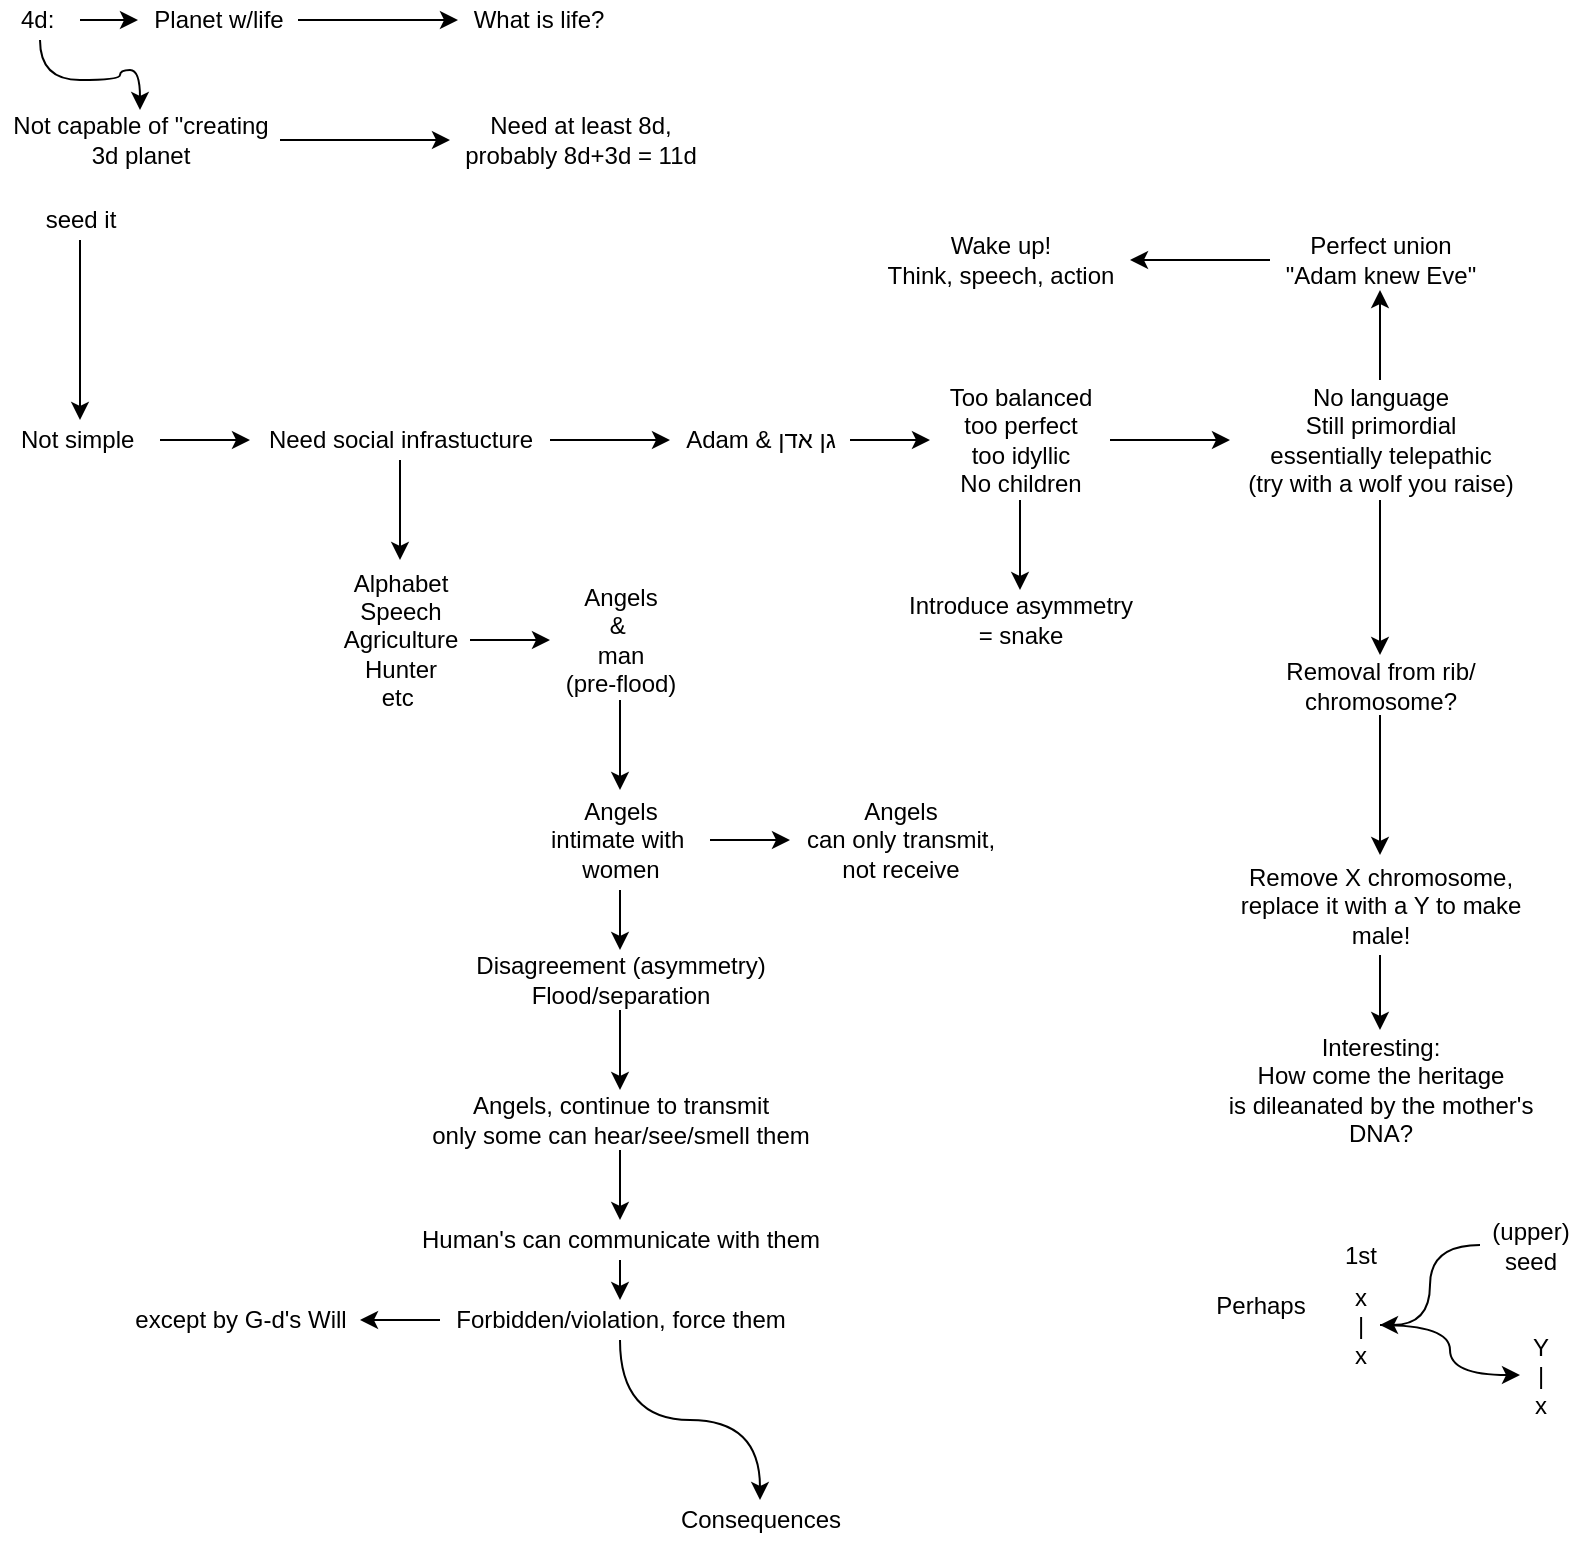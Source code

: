 <mxfile version="19.0.2" type="device"><diagram id="f18SN3u0dYjy3CvFYssj" name="Page-1"><mxGraphModel dx="1102" dy="880" grid="1" gridSize="10" guides="1" tooltips="1" connect="1" arrows="1" fold="1" page="1" pageScale="1" pageWidth="827" pageHeight="1169" math="0" shadow="0"><root><mxCell id="0"/><mxCell id="1" parent="0"/><mxCell id="42dL0J1sD2rqr9W_dOpD-3" value="" style="edgeStyle=orthogonalEdgeStyle;rounded=0;orthogonalLoop=1;jettySize=auto;html=1;" edge="1" parent="1" source="42dL0J1sD2rqr9W_dOpD-1" target="42dL0J1sD2rqr9W_dOpD-2"><mxGeometry relative="1" as="geometry"/></mxCell><mxCell id="42dL0J1sD2rqr9W_dOpD-7" value="" style="edgeStyle=orthogonalEdgeStyle;rounded=0;orthogonalLoop=1;jettySize=auto;html=1;curved=1;" edge="1" parent="1" source="42dL0J1sD2rqr9W_dOpD-1" target="42dL0J1sD2rqr9W_dOpD-6"><mxGeometry relative="1" as="geometry"/></mxCell><mxCell id="42dL0J1sD2rqr9W_dOpD-1" value="4d:&amp;nbsp;" style="text;html=1;align=center;verticalAlign=middle;resizable=0;points=[];autosize=1;strokeColor=none;fillColor=none;" vertex="1" parent="1"><mxGeometry y="20" width="40" height="20" as="geometry"/></mxCell><mxCell id="42dL0J1sD2rqr9W_dOpD-5" value="" style="edgeStyle=orthogonalEdgeStyle;rounded=0;orthogonalLoop=1;jettySize=auto;html=1;" edge="1" parent="1" source="42dL0J1sD2rqr9W_dOpD-2" target="42dL0J1sD2rqr9W_dOpD-4"><mxGeometry relative="1" as="geometry"/></mxCell><mxCell id="42dL0J1sD2rqr9W_dOpD-2" value="Planet w/life" style="text;html=1;align=center;verticalAlign=middle;resizable=0;points=[];autosize=1;strokeColor=none;fillColor=none;" vertex="1" parent="1"><mxGeometry x="69" y="20" width="80" height="20" as="geometry"/></mxCell><mxCell id="42dL0J1sD2rqr9W_dOpD-4" value="What is life?" style="text;html=1;align=center;verticalAlign=middle;resizable=0;points=[];autosize=1;strokeColor=none;fillColor=none;" vertex="1" parent="1"><mxGeometry x="229" y="20" width="80" height="20" as="geometry"/></mxCell><mxCell id="42dL0J1sD2rqr9W_dOpD-9" value="" style="edgeStyle=orthogonalEdgeStyle;curved=1;rounded=0;orthogonalLoop=1;jettySize=auto;html=1;" edge="1" parent="1" source="42dL0J1sD2rqr9W_dOpD-6" target="42dL0J1sD2rqr9W_dOpD-8"><mxGeometry relative="1" as="geometry"/></mxCell><mxCell id="42dL0J1sD2rqr9W_dOpD-6" value="Not capable of &quot;creating&lt;br&gt;3d planet" style="text;html=1;align=center;verticalAlign=middle;resizable=0;points=[];autosize=1;strokeColor=none;fillColor=none;" vertex="1" parent="1"><mxGeometry y="75" width="140" height="30" as="geometry"/></mxCell><mxCell id="42dL0J1sD2rqr9W_dOpD-8" value="Need at least 8d,&lt;br&gt;probably 8d+3d = 11d" style="text;html=1;align=center;verticalAlign=middle;resizable=0;points=[];autosize=1;strokeColor=none;fillColor=none;" vertex="1" parent="1"><mxGeometry x="225" y="75" width="130" height="30" as="geometry"/></mxCell><mxCell id="42dL0J1sD2rqr9W_dOpD-13" value="" style="edgeStyle=orthogonalEdgeStyle;curved=1;rounded=0;orthogonalLoop=1;jettySize=auto;html=1;" edge="1" parent="1" source="42dL0J1sD2rqr9W_dOpD-10" target="42dL0J1sD2rqr9W_dOpD-12"><mxGeometry relative="1" as="geometry"/></mxCell><mxCell id="42dL0J1sD2rqr9W_dOpD-10" value="seed it" style="text;html=1;align=center;verticalAlign=middle;resizable=0;points=[];autosize=1;strokeColor=none;fillColor=none;" vertex="1" parent="1"><mxGeometry x="15" y="120" width="50" height="20" as="geometry"/></mxCell><mxCell id="42dL0J1sD2rqr9W_dOpD-15" value="" style="edgeStyle=orthogonalEdgeStyle;curved=1;rounded=0;orthogonalLoop=1;jettySize=auto;html=1;" edge="1" parent="1" source="42dL0J1sD2rqr9W_dOpD-12" target="42dL0J1sD2rqr9W_dOpD-14"><mxGeometry relative="1" as="geometry"/></mxCell><mxCell id="42dL0J1sD2rqr9W_dOpD-12" value="Not simple&amp;nbsp;" style="text;html=1;align=center;verticalAlign=middle;resizable=0;points=[];autosize=1;strokeColor=none;fillColor=none;" vertex="1" parent="1"><mxGeometry y="230" width="80" height="20" as="geometry"/></mxCell><mxCell id="42dL0J1sD2rqr9W_dOpD-17" value="" style="edgeStyle=orthogonalEdgeStyle;curved=1;rounded=0;orthogonalLoop=1;jettySize=auto;html=1;" edge="1" parent="1" source="42dL0J1sD2rqr9W_dOpD-14" target="42dL0J1sD2rqr9W_dOpD-16"><mxGeometry relative="1" as="geometry"/></mxCell><mxCell id="42dL0J1sD2rqr9W_dOpD-21" value="" style="edgeStyle=orthogonalEdgeStyle;curved=1;rounded=0;orthogonalLoop=1;jettySize=auto;html=1;" edge="1" parent="1" source="42dL0J1sD2rqr9W_dOpD-14" target="42dL0J1sD2rqr9W_dOpD-20"><mxGeometry relative="1" as="geometry"/></mxCell><mxCell id="42dL0J1sD2rqr9W_dOpD-14" value="Need social infrastucture" style="text;html=1;align=center;verticalAlign=middle;resizable=0;points=[];autosize=1;strokeColor=none;fillColor=none;" vertex="1" parent="1"><mxGeometry x="125" y="230" width="150" height="20" as="geometry"/></mxCell><mxCell id="42dL0J1sD2rqr9W_dOpD-19" value="" style="edgeStyle=orthogonalEdgeStyle;curved=1;rounded=0;orthogonalLoop=1;jettySize=auto;html=1;" edge="1" parent="1" source="42dL0J1sD2rqr9W_dOpD-16" target="42dL0J1sD2rqr9W_dOpD-18"><mxGeometry relative="1" as="geometry"/></mxCell><mxCell id="42dL0J1sD2rqr9W_dOpD-16" value="Alphabet&lt;br&gt;Speech&lt;br&gt;Agriculture&lt;br&gt;Hunter&lt;br&gt;etc&amp;nbsp;" style="text;html=1;align=center;verticalAlign=middle;resizable=0;points=[];autosize=1;strokeColor=none;fillColor=none;" vertex="1" parent="1"><mxGeometry x="165" y="300" width="70" height="80" as="geometry"/></mxCell><mxCell id="42dL0J1sD2rqr9W_dOpD-49" value="" style="edgeStyle=orthogonalEdgeStyle;curved=1;rounded=0;orthogonalLoop=1;jettySize=auto;html=1;" edge="1" parent="1" source="42dL0J1sD2rqr9W_dOpD-18" target="42dL0J1sD2rqr9W_dOpD-48"><mxGeometry relative="1" as="geometry"/></mxCell><mxCell id="42dL0J1sD2rqr9W_dOpD-18" value="Angels&lt;br&gt;&amp;amp;&amp;nbsp;&lt;br&gt;man&lt;br&gt;(pre-flood)" style="text;html=1;align=center;verticalAlign=middle;resizable=0;points=[];autosize=1;strokeColor=none;fillColor=none;" vertex="1" parent="1"><mxGeometry x="275" y="310" width="70" height="60" as="geometry"/></mxCell><mxCell id="42dL0J1sD2rqr9W_dOpD-23" value="" style="edgeStyle=orthogonalEdgeStyle;curved=1;rounded=0;orthogonalLoop=1;jettySize=auto;html=1;" edge="1" parent="1" source="42dL0J1sD2rqr9W_dOpD-20" target="42dL0J1sD2rqr9W_dOpD-22"><mxGeometry relative="1" as="geometry"/></mxCell><mxCell id="42dL0J1sD2rqr9W_dOpD-20" value="Adam &amp;amp; גן אדן" style="text;html=1;align=center;verticalAlign=middle;resizable=0;points=[];autosize=1;strokeColor=none;fillColor=none;" vertex="1" parent="1"><mxGeometry x="335" y="230" width="90" height="20" as="geometry"/></mxCell><mxCell id="42dL0J1sD2rqr9W_dOpD-25" value="" style="edgeStyle=orthogonalEdgeStyle;curved=1;rounded=0;orthogonalLoop=1;jettySize=auto;html=1;" edge="1" parent="1" source="42dL0J1sD2rqr9W_dOpD-22" target="42dL0J1sD2rqr9W_dOpD-24"><mxGeometry relative="1" as="geometry"/></mxCell><mxCell id="42dL0J1sD2rqr9W_dOpD-27" value="" style="edgeStyle=orthogonalEdgeStyle;curved=1;rounded=0;orthogonalLoop=1;jettySize=auto;html=1;" edge="1" parent="1" source="42dL0J1sD2rqr9W_dOpD-22" target="42dL0J1sD2rqr9W_dOpD-26"><mxGeometry relative="1" as="geometry"/></mxCell><mxCell id="42dL0J1sD2rqr9W_dOpD-22" value="Too balanced&lt;br&gt;too perfect&lt;br&gt;too idyllic&lt;br&gt;No children" style="text;html=1;align=center;verticalAlign=middle;resizable=0;points=[];autosize=1;strokeColor=none;fillColor=none;" vertex="1" parent="1"><mxGeometry x="465" y="210" width="90" height="60" as="geometry"/></mxCell><mxCell id="42dL0J1sD2rqr9W_dOpD-24" value="Introduce asymmetry&lt;br&gt;= snake" style="text;html=1;align=center;verticalAlign=middle;resizable=0;points=[];autosize=1;strokeColor=none;fillColor=none;" vertex="1" parent="1"><mxGeometry x="445" y="315" width="130" height="30" as="geometry"/></mxCell><mxCell id="42dL0J1sD2rqr9W_dOpD-33" value="" style="edgeStyle=orthogonalEdgeStyle;curved=1;rounded=0;orthogonalLoop=1;jettySize=auto;html=1;" edge="1" parent="1" source="42dL0J1sD2rqr9W_dOpD-26" target="42dL0J1sD2rqr9W_dOpD-32"><mxGeometry relative="1" as="geometry"/></mxCell><mxCell id="42dL0J1sD2rqr9W_dOpD-65" value="" style="edgeStyle=orthogonalEdgeStyle;curved=1;rounded=0;orthogonalLoop=1;jettySize=auto;html=1;" edge="1" parent="1" source="42dL0J1sD2rqr9W_dOpD-26" target="42dL0J1sD2rqr9W_dOpD-64"><mxGeometry relative="1" as="geometry"/></mxCell><mxCell id="42dL0J1sD2rqr9W_dOpD-26" value="No language&lt;br&gt;Still primordial&lt;br&gt;essentially telepathic&lt;br&gt;(try with a wolf you raise)&lt;br&gt;" style="text;html=1;align=center;verticalAlign=middle;resizable=0;points=[];autosize=1;strokeColor=none;fillColor=none;" vertex="1" parent="1"><mxGeometry x="615" y="210" width="150" height="60" as="geometry"/></mxCell><mxCell id="42dL0J1sD2rqr9W_dOpD-35" value="" style="edgeStyle=orthogonalEdgeStyle;curved=1;rounded=0;orthogonalLoop=1;jettySize=auto;html=1;" edge="1" parent="1" source="42dL0J1sD2rqr9W_dOpD-32" target="42dL0J1sD2rqr9W_dOpD-34"><mxGeometry relative="1" as="geometry"/></mxCell><mxCell id="42dL0J1sD2rqr9W_dOpD-32" value="Removal from rib/&lt;br&gt;chromosome?" style="text;html=1;align=center;verticalAlign=middle;resizable=0;points=[];autosize=1;strokeColor=none;fillColor=none;" vertex="1" parent="1"><mxGeometry x="635" y="347.5" width="110" height="30" as="geometry"/></mxCell><mxCell id="42dL0J1sD2rqr9W_dOpD-47" value="" style="edgeStyle=orthogonalEdgeStyle;curved=1;rounded=0;orthogonalLoop=1;jettySize=auto;html=1;" edge="1" parent="1" source="42dL0J1sD2rqr9W_dOpD-34" target="42dL0J1sD2rqr9W_dOpD-46"><mxGeometry relative="1" as="geometry"/></mxCell><mxCell id="42dL0J1sD2rqr9W_dOpD-34" value="Remove X chromosome,&lt;br&gt;replace it with a Y to make&lt;br&gt;male!" style="text;html=1;align=center;verticalAlign=middle;resizable=0;points=[];autosize=1;strokeColor=none;fillColor=none;" vertex="1" parent="1"><mxGeometry x="610" y="447.5" width="160" height="50" as="geometry"/></mxCell><mxCell id="42dL0J1sD2rqr9W_dOpD-36" value="Perhaps" style="text;html=1;align=center;verticalAlign=middle;resizable=0;points=[];autosize=1;strokeColor=none;fillColor=none;" vertex="1" parent="1"><mxGeometry x="600" y="662.5" width="60" height="20" as="geometry"/></mxCell><mxCell id="42dL0J1sD2rqr9W_dOpD-43" value="" style="edgeStyle=orthogonalEdgeStyle;curved=1;rounded=0;orthogonalLoop=1;jettySize=auto;html=1;" edge="1" parent="1" source="42dL0J1sD2rqr9W_dOpD-42" target="42dL0J1sD2rqr9W_dOpD-37"><mxGeometry relative="1" as="geometry"/></mxCell><mxCell id="42dL0J1sD2rqr9W_dOpD-45" value="" style="edgeStyle=orthogonalEdgeStyle;curved=1;rounded=0;orthogonalLoop=1;jettySize=auto;html=1;" edge="1" parent="1" source="42dL0J1sD2rqr9W_dOpD-37" target="42dL0J1sD2rqr9W_dOpD-44"><mxGeometry relative="1" as="geometry"/></mxCell><mxCell id="42dL0J1sD2rqr9W_dOpD-37" value="x&lt;br&gt;|&lt;br&gt;x" style="text;html=1;align=center;verticalAlign=middle;resizable=0;points=[];autosize=1;strokeColor=none;fillColor=none;" vertex="1" parent="1"><mxGeometry x="670" y="657.5" width="20" height="50" as="geometry"/></mxCell><mxCell id="42dL0J1sD2rqr9W_dOpD-41" value="1st" style="text;html=1;align=center;verticalAlign=middle;resizable=0;points=[];autosize=1;strokeColor=none;fillColor=none;" vertex="1" parent="1"><mxGeometry x="665" y="637.5" width="30" height="20" as="geometry"/></mxCell><mxCell id="42dL0J1sD2rqr9W_dOpD-42" value="(upper)&lt;br&gt;seed" style="text;html=1;align=center;verticalAlign=middle;resizable=0;points=[];autosize=1;strokeColor=none;fillColor=none;" vertex="1" parent="1"><mxGeometry x="740" y="627.5" width="50" height="30" as="geometry"/></mxCell><mxCell id="42dL0J1sD2rqr9W_dOpD-44" value="Y&lt;br&gt;|&lt;br&gt;x" style="text;html=1;align=center;verticalAlign=middle;resizable=0;points=[];autosize=1;strokeColor=none;fillColor=none;" vertex="1" parent="1"><mxGeometry x="760" y="682.5" width="20" height="50" as="geometry"/></mxCell><mxCell id="42dL0J1sD2rqr9W_dOpD-46" value="Interesting:&lt;br&gt;How come the heritage&lt;br&gt;is dileanated by the mother's&lt;br&gt;DNA?" style="text;html=1;align=center;verticalAlign=middle;resizable=0;points=[];autosize=1;strokeColor=none;fillColor=none;" vertex="1" parent="1"><mxGeometry x="605" y="535" width="170" height="60" as="geometry"/></mxCell><mxCell id="42dL0J1sD2rqr9W_dOpD-51" value="" style="edgeStyle=orthogonalEdgeStyle;curved=1;rounded=0;orthogonalLoop=1;jettySize=auto;html=1;" edge="1" parent="1" source="42dL0J1sD2rqr9W_dOpD-48" target="42dL0J1sD2rqr9W_dOpD-50"><mxGeometry relative="1" as="geometry"/></mxCell><mxCell id="42dL0J1sD2rqr9W_dOpD-53" value="" style="edgeStyle=orthogonalEdgeStyle;curved=1;rounded=0;orthogonalLoop=1;jettySize=auto;html=1;" edge="1" parent="1" source="42dL0J1sD2rqr9W_dOpD-48"><mxGeometry relative="1" as="geometry"><mxPoint x="310" y="495" as="targetPoint"/></mxGeometry></mxCell><mxCell id="42dL0J1sD2rqr9W_dOpD-48" value="Angels&lt;br&gt;intimate with&amp;nbsp;&lt;br&gt;women" style="text;html=1;align=center;verticalAlign=middle;resizable=0;points=[];autosize=1;strokeColor=none;fillColor=none;" vertex="1" parent="1"><mxGeometry x="265" y="415" width="90" height="50" as="geometry"/></mxCell><mxCell id="42dL0J1sD2rqr9W_dOpD-50" value="Angels&lt;br&gt;can only transmit,&lt;br&gt;not receive" style="text;html=1;align=center;verticalAlign=middle;resizable=0;points=[];autosize=1;strokeColor=none;fillColor=none;" vertex="1" parent="1"><mxGeometry x="395" y="415" width="110" height="50" as="geometry"/></mxCell><mxCell id="42dL0J1sD2rqr9W_dOpD-55" value="" style="edgeStyle=orthogonalEdgeStyle;curved=1;rounded=0;orthogonalLoop=1;jettySize=auto;html=1;" edge="1" parent="1" source="42dL0J1sD2rqr9W_dOpD-52" target="42dL0J1sD2rqr9W_dOpD-54"><mxGeometry relative="1" as="geometry"/></mxCell><mxCell id="42dL0J1sD2rqr9W_dOpD-52" value="Disagreement (asymmetry)&lt;br&gt;Flood/separation" style="text;html=1;align=center;verticalAlign=middle;resizable=0;points=[];autosize=1;strokeColor=none;fillColor=none;" vertex="1" parent="1"><mxGeometry x="230" y="495" width="160" height="30" as="geometry"/></mxCell><mxCell id="42dL0J1sD2rqr9W_dOpD-57" value="" style="edgeStyle=orthogonalEdgeStyle;curved=1;rounded=0;orthogonalLoop=1;jettySize=auto;html=1;" edge="1" parent="1" source="42dL0J1sD2rqr9W_dOpD-54" target="42dL0J1sD2rqr9W_dOpD-56"><mxGeometry relative="1" as="geometry"/></mxCell><mxCell id="42dL0J1sD2rqr9W_dOpD-54" value="Angels, continue to transmit&lt;br&gt;only some can hear/see/smell them" style="text;html=1;align=center;verticalAlign=middle;resizable=0;points=[];autosize=1;strokeColor=none;fillColor=none;" vertex="1" parent="1"><mxGeometry x="210" y="565" width="200" height="30" as="geometry"/></mxCell><mxCell id="42dL0J1sD2rqr9W_dOpD-59" value="" style="edgeStyle=orthogonalEdgeStyle;curved=1;rounded=0;orthogonalLoop=1;jettySize=auto;html=1;" edge="1" parent="1" source="42dL0J1sD2rqr9W_dOpD-56" target="42dL0J1sD2rqr9W_dOpD-58"><mxGeometry relative="1" as="geometry"/></mxCell><mxCell id="42dL0J1sD2rqr9W_dOpD-56" value="Human's can communicate with them&lt;br&gt;" style="text;html=1;align=center;verticalAlign=middle;resizable=0;points=[];autosize=1;strokeColor=none;fillColor=none;" vertex="1" parent="1"><mxGeometry x="205" y="630" width="210" height="20" as="geometry"/></mxCell><mxCell id="42dL0J1sD2rqr9W_dOpD-61" value="" style="edgeStyle=orthogonalEdgeStyle;curved=1;rounded=0;orthogonalLoop=1;jettySize=auto;html=1;" edge="1" parent="1" source="42dL0J1sD2rqr9W_dOpD-58" target="42dL0J1sD2rqr9W_dOpD-60"><mxGeometry relative="1" as="geometry"/></mxCell><mxCell id="42dL0J1sD2rqr9W_dOpD-63" value="" style="edgeStyle=orthogonalEdgeStyle;curved=1;rounded=0;orthogonalLoop=1;jettySize=auto;html=1;" edge="1" parent="1" source="42dL0J1sD2rqr9W_dOpD-58" target="42dL0J1sD2rqr9W_dOpD-62"><mxGeometry relative="1" as="geometry"/></mxCell><mxCell id="42dL0J1sD2rqr9W_dOpD-58" value="Forbidden/violation, force them" style="text;html=1;align=center;verticalAlign=middle;resizable=0;points=[];autosize=1;strokeColor=none;fillColor=none;" vertex="1" parent="1"><mxGeometry x="220" y="670" width="180" height="20" as="geometry"/></mxCell><mxCell id="42dL0J1sD2rqr9W_dOpD-60" value="Consequences" style="text;html=1;align=center;verticalAlign=middle;resizable=0;points=[];autosize=1;strokeColor=none;fillColor=none;" vertex="1" parent="1"><mxGeometry x="330" y="770" width="100" height="20" as="geometry"/></mxCell><mxCell id="42dL0J1sD2rqr9W_dOpD-62" value="except by G-d's Will" style="text;html=1;align=center;verticalAlign=middle;resizable=0;points=[];autosize=1;strokeColor=none;fillColor=none;" vertex="1" parent="1"><mxGeometry x="60" y="670" width="120" height="20" as="geometry"/></mxCell><mxCell id="42dL0J1sD2rqr9W_dOpD-67" value="" style="edgeStyle=orthogonalEdgeStyle;curved=1;rounded=0;orthogonalLoop=1;jettySize=auto;html=1;" edge="1" parent="1" source="42dL0J1sD2rqr9W_dOpD-64" target="42dL0J1sD2rqr9W_dOpD-66"><mxGeometry relative="1" as="geometry"/></mxCell><mxCell id="42dL0J1sD2rqr9W_dOpD-64" value="Perfect union&lt;br&gt;&quot;Adam knew Eve&quot;" style="text;html=1;align=center;verticalAlign=middle;resizable=0;points=[];autosize=1;strokeColor=none;fillColor=none;" vertex="1" parent="1"><mxGeometry x="635" y="135" width="110" height="30" as="geometry"/></mxCell><mxCell id="42dL0J1sD2rqr9W_dOpD-66" value="Wake up!&lt;br&gt;Think, speech, action" style="text;html=1;align=center;verticalAlign=middle;resizable=0;points=[];autosize=1;strokeColor=none;fillColor=none;" vertex="1" parent="1"><mxGeometry x="435" y="135" width="130" height="30" as="geometry"/></mxCell></root></mxGraphModel></diagram></mxfile>